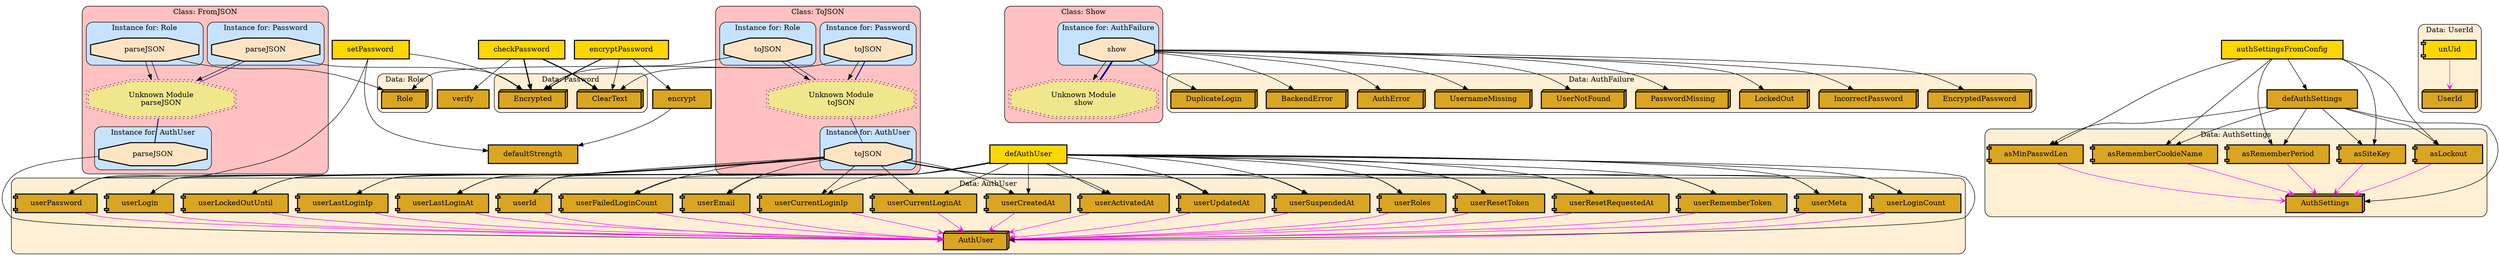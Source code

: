digraph "Diagram of: Snap.Snaplet.Auth.Types" {
    node [margin="0.4,0.1"
         ,style=filled];
    subgraph cluster_Class_FromJSON {
        graph [label="Class: FromJSON"
              ,style="filled,rounded"
              ,fillcolor=rosybrown1];
        subgraph cluster_Class_FromJSON_Data_AuthUser {
            graph [label="Instance for: AuthUser"
                  ,style="filled,rounded"
                  ,fillcolor=slategray1];
            28 [label=parseJSON
               ,shape=octagon
               ,fillcolor=bisque
               ,style="filled,bold"];
        }
        subgraph cluster_Class_FromJSON_Data_Password {
            graph [label="Instance for: Password"
                  ,style="filled,rounded"
                  ,fillcolor=slategray1];
            29 [label=parseJSON
               ,shape=octagon
               ,fillcolor=bisque
               ,style="filled,bold"];
        }
        subgraph cluster_Class_FromJSON_Data_Role {
            graph [label="Instance for: Role"
                  ,style="filled,rounded"
                  ,fillcolor=slategray1];
            30 [label=parseJSON
               ,shape=octagon
               ,fillcolor=bisque
               ,style="filled,bold"];
        }
        58 [label="Unknown Module\nparseJSON"
           ,shape=doubleoctagon
           ,fillcolor=khaki
           ,style="filled,dotted"];
    }
    subgraph cluster_Class_Show {
        graph [label="Class: Show"
              ,style="filled,rounded"
              ,fillcolor=rosybrown1];
        subgraph cluster_Class_Show_Data_AuthFailure {
            graph [label="Instance for: AuthFailure"
                  ,style="filled,rounded"
                  ,fillcolor=slategray1];
            32 [label=show
               ,shape=octagon
               ,fillcolor=bisque
               ,style="filled,bold"];
        }
        59 [label="Unknown Module\nshow"
           ,shape=doubleoctagon
           ,fillcolor=khaki
           ,style="filled,dotted"];
    }
    subgraph cluster_Class_ToJSON {
        graph [label="Class: ToJSON"
              ,style="filled,rounded"
              ,fillcolor=rosybrown1];
        subgraph cluster_Class_ToJSON_Data_AuthUser {
            graph [label="Instance for: AuthUser"
                  ,style="filled,rounded"
                  ,fillcolor=slategray1];
            33 [label=toJSON
               ,shape=octagon
               ,fillcolor=bisque
               ,style="filled,bold"];
        }
        subgraph cluster_Class_ToJSON_Data_Password {
            graph [label="Instance for: Password"
                  ,style="filled,rounded"
                  ,fillcolor=slategray1];
            34 [label=toJSON
               ,shape=octagon
               ,fillcolor=bisque
               ,style="filled,bold"];
        }
        subgraph cluster_Class_ToJSON_Data_Role {
            graph [label="Instance for: Role"
                  ,style="filled,rounded"
                  ,fillcolor=slategray1];
            35 [label=toJSON
               ,shape=octagon
               ,fillcolor=bisque
               ,style="filled,bold"];
        }
        60 [label="Unknown Module\ntoJSON"
           ,shape=doubleoctagon
           ,fillcolor=khaki
           ,style="filled,dotted"];
    }
    subgraph cluster_Data_AuthFailure {
        graph [label="Data: AuthFailure"
              ,style="filled,rounded"
              ,fillcolor=papayawhip];
        1 [label=AuthError
          ,shape=box3d
          ,fillcolor=goldenrod
          ,style="filled,bold"];
        4 [label=BackendError
          ,shape=box3d
          ,fillcolor=goldenrod
          ,style="filled,bold"];
        6 [label=DuplicateLogin
          ,shape=box3d
          ,fillcolor=goldenrod
          ,style="filled,bold"];
        8 [label=EncryptedPassword
          ,shape=box3d
          ,fillcolor=goldenrod
          ,style="filled,bold"];
        9 [label=IncorrectPassword
          ,shape=box3d
          ,fillcolor=goldenrod
          ,style="filled,bold"];
        10 [label=LockedOut
           ,shape=box3d
           ,fillcolor=goldenrod
           ,style="filled,bold"];
        11 [label=PasswordMissing
           ,shape=box3d
           ,fillcolor=goldenrod
           ,style="filled,bold"];
        14 [label=UserNotFound
           ,shape=box3d
           ,fillcolor=goldenrod
           ,style="filled,bold"];
        15 [label=UsernameMissing
           ,shape=box3d
           ,fillcolor=goldenrod
           ,style="filled,bold"];
    }
    subgraph cluster_Data_AuthSettings {
        graph [label="Data: AuthSettings"
              ,style="filled,rounded"
              ,fillcolor=papayawhip];
        2 [label=AuthSettings
          ,shape=box3d
          ,fillcolor=goldenrod
          ,style="filled,bold"];
        16 [label=asLockout
           ,shape=component
           ,fillcolor=goldenrod
           ,style="filled,bold"];
        17 [label=asMinPasswdLen
           ,shape=component
           ,fillcolor=goldenrod
           ,style="filled,bold"];
        18 [label=asRememberCookieName
           ,shape=component
           ,fillcolor=goldenrod
           ,style="filled,bold"];
        19 [label=asRememberPeriod
           ,shape=component
           ,fillcolor=goldenrod
           ,style="filled,bold"];
        20 [label=asSiteKey
           ,shape=component
           ,fillcolor=goldenrod
           ,style="filled,bold"];
    }
    subgraph cluster_Data_AuthUser {
        graph [label="Data: AuthUser"
              ,style="filled,rounded"
              ,fillcolor=papayawhip];
        3 [label=AuthUser
          ,shape=box3d
          ,fillcolor=goldenrod
          ,style="filled,bold"];
        37 [label=userActivatedAt
           ,shape=component
           ,fillcolor=goldenrod
           ,style="filled,bold"];
        38 [label=userCreatedAt
           ,shape=component
           ,fillcolor=goldenrod
           ,style="filled,bold"];
        39 [label=userCurrentLoginAt
           ,shape=component
           ,fillcolor=goldenrod
           ,style="filled,bold"];
        40 [label=userCurrentLoginIp
           ,shape=component
           ,fillcolor=goldenrod
           ,style="filled,bold"];
        41 [label=userEmail
           ,shape=component
           ,fillcolor=goldenrod
           ,style="filled,bold"];
        42 [label=userFailedLoginCount
           ,shape=component
           ,fillcolor=goldenrod
           ,style="filled,bold"];
        43 [label=userId
           ,shape=component
           ,fillcolor=goldenrod
           ,style="filled,bold"];
        44 [label=userLastLoginAt
           ,shape=component
           ,fillcolor=goldenrod
           ,style="filled,bold"];
        45 [label=userLastLoginIp
           ,shape=component
           ,fillcolor=goldenrod
           ,style="filled,bold"];
        46 [label=userLockedOutUntil
           ,shape=component
           ,fillcolor=goldenrod
           ,style="filled,bold"];
        47 [label=userLogin
           ,shape=component
           ,fillcolor=goldenrod
           ,style="filled,bold"];
        48 [label=userLoginCount
           ,shape=component
           ,fillcolor=goldenrod
           ,style="filled,bold"];
        49 [label=userMeta
           ,shape=component
           ,fillcolor=goldenrod
           ,style="filled,bold"];
        50 [label=userPassword
           ,shape=component
           ,fillcolor=goldenrod
           ,style="filled,bold"];
        51 [label=userRememberToken
           ,shape=component
           ,fillcolor=goldenrod
           ,style="filled,bold"];
        52 [label=userResetRequestedAt
           ,shape=component
           ,fillcolor=goldenrod
           ,style="filled,bold"];
        53 [label=userResetToken
           ,shape=component
           ,fillcolor=goldenrod
           ,style="filled,bold"];
        54 [label=userRoles
           ,shape=component
           ,fillcolor=goldenrod
           ,style="filled,bold"];
        55 [label=userSuspendedAt
           ,shape=component
           ,fillcolor=goldenrod
           ,style="filled,bold"];
        56 [label=userUpdatedAt
           ,shape=component
           ,fillcolor=goldenrod
           ,style="filled,bold"];
    }
    subgraph cluster_Data_Password {
        graph [label="Data: Password"
              ,style="filled,rounded"
              ,fillcolor=papayawhip];
        5 [label=ClearText
          ,shape=box3d
          ,fillcolor=goldenrod
          ,style="filled,bold"];
        7 [label=Encrypted
          ,shape=box3d
          ,fillcolor=goldenrod
          ,style="filled,bold"];
    }
    subgraph cluster_Data_Role {
        graph [label="Data: Role"
              ,style="filled,rounded"
              ,fillcolor=papayawhip];
        12 [label=Role
           ,shape=box3d
           ,fillcolor=goldenrod
           ,style="filled,bold"];
    }
    subgraph cluster_Data_UserId {
        graph [label="Data: UserId"
              ,style="filled,rounded"
              ,fillcolor=papayawhip];
        13 [label=UserId
           ,shape=box3d
           ,fillcolor=goldenrod
           ,style="filled,bold"];
        36 [label=unUid
           ,shape=component
           ,fillcolor=gold
           ,style="filled,bold"];
    }
    21 [label=authSettingsFromConfig
       ,shape=box
       ,fillcolor=gold
       ,style="filled,bold"];
    22 [label=checkPassword
       ,shape=box
       ,fillcolor=gold
       ,style="filled,bold"];
    23 [label=defAuthSettings
       ,shape=box
       ,fillcolor=goldenrod
       ,style="filled,bold"];
    24 [label=defAuthUser
       ,shape=box
       ,fillcolor=gold
       ,style="filled,bold"];
    25 [label=defaultStrength
       ,shape=box
       ,fillcolor=goldenrod
       ,style="filled,bold"];
    26 [label=encrypt
       ,shape=box
       ,fillcolor=goldenrod
       ,style="filled,bold"];
    27 [label=encryptPassword
       ,shape=box
       ,fillcolor=gold
       ,style="filled,bold"];
    31 [label=setPassword
       ,shape=box
       ,fillcolor=gold
       ,style="filled,bold"];
    57 [label=verify
       ,shape=box
       ,fillcolor=goldenrod
       ,style="filled,bold"];
    16 -> 2 [penwidth=1
            ,color=magenta
            ,arrowtail=odot
            ,arrowhead=vee];
    17 -> 2 [penwidth=1
            ,color=magenta
            ,arrowtail=odot
            ,arrowhead=vee];
    18 -> 2 [penwidth=1
            ,color=magenta
            ,arrowtail=odot
            ,arrowhead=vee];
    19 -> 2 [penwidth=1
            ,color=magenta
            ,arrowtail=odot
            ,arrowhead=vee];
    20 -> 2 [penwidth=1
            ,color=magenta
            ,arrowtail=odot
            ,arrowhead=vee];
    21 -> 16 [penwidth=1
             ,color=black];
    21 -> 17 [penwidth=1
             ,color=black];
    21 -> 18 [penwidth=1
             ,color=black];
    21 -> 19 [penwidth=1
             ,color=black];
    21 -> 20 [penwidth=1
             ,color=black];
    21 -> 23 [penwidth=1
             ,color=black];
    22 -> 5 [penwidth=2.09861228866811
            ,color=black];
    22 -> 7 [penwidth=2.09861228866811
            ,color=black];
    22 -> 57 [penwidth=1
             ,color=black];
    23 -> 2 [penwidth=1
            ,color=black];
    23 -> 16 [penwidth=1
             ,color=black];
    23 -> 17 [penwidth=1
             ,color=black];
    23 -> 18 [penwidth=1
             ,color=black];
    23 -> 19 [penwidth=1
             ,color=black];
    23 -> 20 [penwidth=1
             ,color=black];
    24 -> 3 [penwidth=1
            ,color=black];
    24 -> 37 [penwidth=1
             ,color=black];
    24 -> 38 [penwidth=1
             ,color=black];
    24 -> 39 [penwidth=1
             ,color=black];
    24 -> 40 [penwidth=1
             ,color=black];
    24 -> 41 [penwidth=1
             ,color=black];
    24 -> 42 [penwidth=1
             ,color=black];
    24 -> 43 [penwidth=1
             ,color=black];
    24 -> 44 [penwidth=1
             ,color=black];
    24 -> 45 [penwidth=1
             ,color=black];
    24 -> 46 [penwidth=1
             ,color=black];
    24 -> 47 [penwidth=1
             ,color=black];
    24 -> 48 [penwidth=1
             ,color=black];
    24 -> 49 [penwidth=1
             ,color=black];
    24 -> 50 [penwidth=1
             ,color=black];
    24 -> 51 [penwidth=1
             ,color=black];
    24 -> 52 [penwidth=1
             ,color=black];
    24 -> 53 [penwidth=1
             ,color=black];
    24 -> 54 [penwidth=1
             ,color=black];
    24 -> 55 [penwidth=1
             ,color=black];
    24 -> 56 [penwidth=1
             ,color=black];
    26 -> 25 [penwidth=1
             ,color=black];
    27 -> 5 [penwidth=1
            ,color=black];
    27 -> 7 [penwidth=1.6931471805599454
            ,color=black];
    27 -> 26 [penwidth=1
             ,color=black];
    28 -> 3 [penwidth=1
            ,color=black];
    29 -> 7 [penwidth=1
            ,color=black];
    29 -> 58 [penwidth=1
             ,color=black];
    30 -> 12 [penwidth=1
             ,color=black];
    30 -> 58 [penwidth=1
             ,color=black];
    31 -> 7 [penwidth=1
            ,color=black];
    31 -> 25 [penwidth=1
             ,color=black];
    31 -> 50 [penwidth=1
             ,color=black];
    32 -> 1 [penwidth=1
            ,color=black];
    32 -> 4 [penwidth=1
            ,color=black];
    32 -> 6 [penwidth=1
            ,color=black];
    32 -> 8 [penwidth=1
            ,color=black];
    32 -> 9 [penwidth=1
            ,color=black];
    32 -> 10 [penwidth=1
             ,color=black];
    32 -> 11 [penwidth=1
             ,color=black];
    32 -> 14 [penwidth=1
             ,color=black];
    32 -> 15 [penwidth=1
             ,color=black];
    32 -> 59 [penwidth=1
             ,color=black];
    33 -> 37 [penwidth=1
             ,color=black];
    33 -> 38 [penwidth=1
             ,color=black];
    33 -> 39 [penwidth=1
             ,color=black];
    33 -> 40 [penwidth=1
             ,color=black];
    33 -> 41 [penwidth=1
             ,color=black];
    33 -> 42 [penwidth=1
             ,color=black];
    33 -> 43 [penwidth=1
             ,color=black];
    33 -> 44 [penwidth=1
             ,color=black];
    33 -> 45 [penwidth=1
             ,color=black];
    33 -> 46 [penwidth=1
             ,color=black];
    33 -> 47 [penwidth=1
             ,color=black];
    33 -> 48 [penwidth=1
             ,color=black];
    33 -> 49 [penwidth=1
             ,color=black];
    33 -> 50 [penwidth=1
             ,color=black];
    33 -> 51 [penwidth=1
             ,color=black];
    33 -> 52 [penwidth=1
             ,color=black];
    33 -> 53 [penwidth=1
             ,color=black];
    33 -> 54 [penwidth=1
             ,color=black];
    33 -> 55 [penwidth=1
             ,color=black];
    33 -> 56 [penwidth=1
             ,color=black];
    34 -> 5 [penwidth=1
            ,color=black];
    34 -> 7 [penwidth=1
            ,color=black];
    34 -> 60 [penwidth=1
             ,color=black];
    35 -> 12 [penwidth=1
             ,color=black];
    35 -> 60 [penwidth=1
             ,color=black];
    36 -> 13 [penwidth=1
             ,color=magenta
             ,arrowtail=odot
             ,arrowhead=vee];
    37 -> 3 [penwidth=1
            ,color=magenta
            ,arrowtail=odot
            ,arrowhead=vee];
    38 -> 3 [penwidth=1
            ,color=magenta
            ,arrowtail=odot
            ,arrowhead=vee];
    39 -> 3 [penwidth=1
            ,color=magenta
            ,arrowtail=odot
            ,arrowhead=vee];
    40 -> 3 [penwidth=1
            ,color=magenta
            ,arrowtail=odot
            ,arrowhead=vee];
    41 -> 3 [penwidth=1
            ,color=magenta
            ,arrowtail=odot
            ,arrowhead=vee];
    42 -> 3 [penwidth=1
            ,color=magenta
            ,arrowtail=odot
            ,arrowhead=vee];
    43 -> 3 [penwidth=1
            ,color=magenta
            ,arrowtail=odot
            ,arrowhead=vee];
    44 -> 3 [penwidth=1
            ,color=magenta
            ,arrowtail=odot
            ,arrowhead=vee];
    45 -> 3 [penwidth=1
            ,color=magenta
            ,arrowtail=odot
            ,arrowhead=vee];
    46 -> 3 [penwidth=1
            ,color=magenta
            ,arrowtail=odot
            ,arrowhead=vee];
    47 -> 3 [penwidth=1
            ,color=magenta
            ,arrowtail=odot
            ,arrowhead=vee];
    48 -> 3 [penwidth=1
            ,color=magenta
            ,arrowtail=odot
            ,arrowhead=vee];
    49 -> 3 [penwidth=1
            ,color=magenta
            ,arrowtail=odot
            ,arrowhead=vee];
    50 -> 3 [penwidth=1
            ,color=magenta
            ,arrowtail=odot
            ,arrowhead=vee];
    51 -> 3 [penwidth=1
            ,color=magenta
            ,arrowtail=odot
            ,arrowhead=vee];
    52 -> 3 [penwidth=1
            ,color=magenta
            ,arrowtail=odot
            ,arrowhead=vee];
    53 -> 3 [penwidth=1
            ,color=magenta
            ,arrowtail=odot
            ,arrowhead=vee];
    54 -> 3 [penwidth=1
            ,color=magenta
            ,arrowtail=odot
            ,arrowhead=vee];
    55 -> 3 [penwidth=1
            ,color=magenta
            ,arrowtail=odot
            ,arrowhead=vee];
    56 -> 3 [penwidth=1
            ,color=magenta
            ,arrowtail=odot
            ,arrowhead=vee];
    58 -> 28 [penwidth=1.6931471805599454
             ,color=navy
             ,dir=none];
    58 -> 29 [penwidth=1
             ,color=navy
             ,dir=none];
    58 -> 30 [penwidth=1
             ,color=navy
             ,dir=none];
    59 -> 32 [penwidth=3.1972245773362196
             ,color=navy
             ,dir=none];
    60 -> 33 [penwidth=1
             ,color=navy
             ,dir=none];
    60 -> 34 [penwidth=1.6931471805599454
             ,color=navy
             ,dir=none];
    60 -> 35 [penwidth=1
             ,color=navy
             ,dir=none];
}
